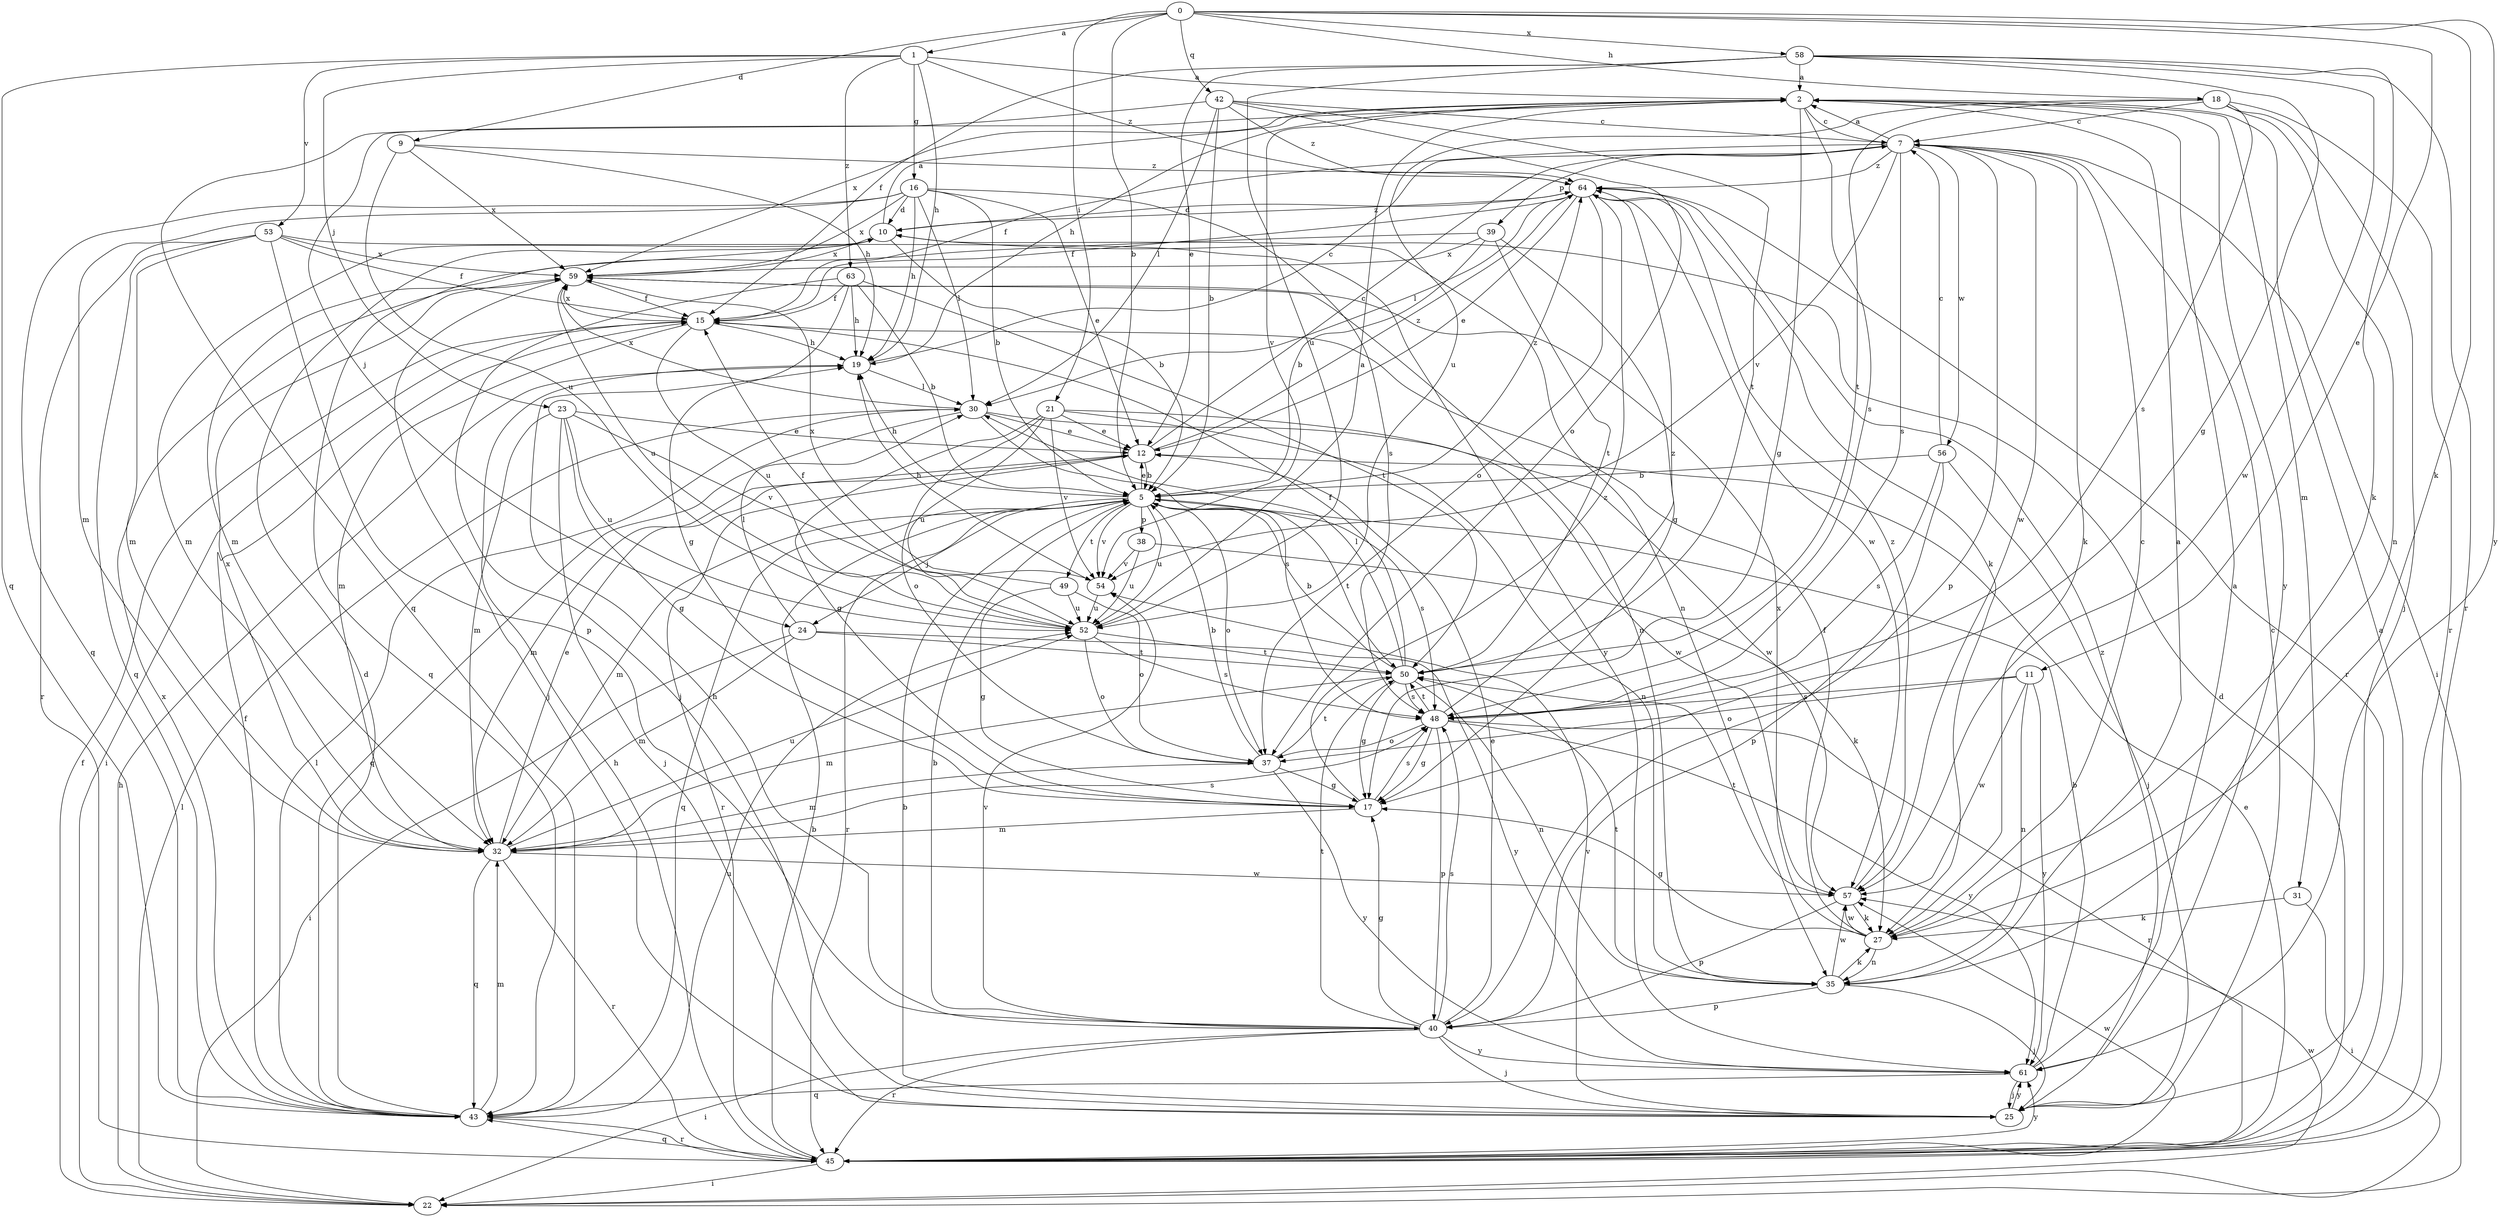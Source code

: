 strict digraph  {
0;
1;
2;
5;
7;
9;
10;
11;
12;
15;
16;
17;
18;
19;
21;
22;
23;
24;
25;
27;
30;
31;
32;
35;
37;
38;
39;
40;
42;
43;
45;
48;
49;
50;
52;
53;
54;
56;
57;
58;
59;
61;
63;
64;
0 -> 1  [label=a];
0 -> 5  [label=b];
0 -> 9  [label=d];
0 -> 11  [label=e];
0 -> 18  [label=h];
0 -> 21  [label=i];
0 -> 27  [label=k];
0 -> 42  [label=q];
0 -> 58  [label=x];
0 -> 61  [label=y];
1 -> 2  [label=a];
1 -> 16  [label=g];
1 -> 19  [label=h];
1 -> 23  [label=j];
1 -> 43  [label=q];
1 -> 53  [label=v];
1 -> 63  [label=z];
1 -> 64  [label=z];
2 -> 7  [label=c];
2 -> 17  [label=g];
2 -> 19  [label=h];
2 -> 24  [label=j];
2 -> 31  [label=m];
2 -> 48  [label=s];
2 -> 54  [label=v];
2 -> 59  [label=x];
2 -> 61  [label=y];
5 -> 12  [label=e];
5 -> 19  [label=h];
5 -> 24  [label=j];
5 -> 32  [label=m];
5 -> 37  [label=o];
5 -> 38  [label=p];
5 -> 43  [label=q];
5 -> 45  [label=r];
5 -> 48  [label=s];
5 -> 49  [label=t];
5 -> 50  [label=t];
5 -> 52  [label=u];
5 -> 54  [label=v];
5 -> 64  [label=z];
7 -> 2  [label=a];
7 -> 15  [label=f];
7 -> 22  [label=i];
7 -> 27  [label=k];
7 -> 39  [label=p];
7 -> 40  [label=p];
7 -> 48  [label=s];
7 -> 54  [label=v];
7 -> 56  [label=w];
7 -> 57  [label=w];
7 -> 64  [label=z];
9 -> 19  [label=h];
9 -> 52  [label=u];
9 -> 59  [label=x];
9 -> 64  [label=z];
10 -> 2  [label=a];
10 -> 5  [label=b];
10 -> 32  [label=m];
10 -> 35  [label=n];
10 -> 43  [label=q];
10 -> 59  [label=x];
10 -> 64  [label=z];
11 -> 35  [label=n];
11 -> 37  [label=o];
11 -> 48  [label=s];
11 -> 57  [label=w];
11 -> 61  [label=y];
12 -> 5  [label=b];
12 -> 7  [label=c];
12 -> 32  [label=m];
12 -> 45  [label=r];
12 -> 64  [label=z];
15 -> 19  [label=h];
15 -> 22  [label=i];
15 -> 32  [label=m];
15 -> 52  [label=u];
15 -> 59  [label=x];
16 -> 5  [label=b];
16 -> 10  [label=d];
16 -> 12  [label=e];
16 -> 19  [label=h];
16 -> 30  [label=l];
16 -> 32  [label=m];
16 -> 43  [label=q];
16 -> 48  [label=s];
16 -> 59  [label=x];
17 -> 32  [label=m];
17 -> 48  [label=s];
17 -> 64  [label=z];
18 -> 7  [label=c];
18 -> 25  [label=j];
18 -> 35  [label=n];
18 -> 45  [label=r];
18 -> 48  [label=s];
18 -> 50  [label=t];
18 -> 52  [label=u];
19 -> 7  [label=c];
19 -> 30  [label=l];
21 -> 12  [label=e];
21 -> 17  [label=g];
21 -> 35  [label=n];
21 -> 37  [label=o];
21 -> 52  [label=u];
21 -> 54  [label=v];
21 -> 57  [label=w];
22 -> 15  [label=f];
22 -> 19  [label=h];
22 -> 30  [label=l];
22 -> 57  [label=w];
23 -> 12  [label=e];
23 -> 17  [label=g];
23 -> 25  [label=j];
23 -> 32  [label=m];
23 -> 52  [label=u];
23 -> 54  [label=v];
24 -> 22  [label=i];
24 -> 30  [label=l];
24 -> 32  [label=m];
24 -> 50  [label=t];
24 -> 61  [label=y];
25 -> 5  [label=b];
25 -> 7  [label=c];
25 -> 54  [label=v];
25 -> 61  [label=y];
25 -> 64  [label=z];
27 -> 7  [label=c];
27 -> 15  [label=f];
27 -> 17  [label=g];
27 -> 35  [label=n];
27 -> 57  [label=w];
27 -> 59  [label=x];
30 -> 12  [label=e];
30 -> 43  [label=q];
30 -> 48  [label=s];
30 -> 57  [label=w];
30 -> 59  [label=x];
31 -> 22  [label=i];
31 -> 27  [label=k];
32 -> 12  [label=e];
32 -> 43  [label=q];
32 -> 45  [label=r];
32 -> 48  [label=s];
32 -> 52  [label=u];
32 -> 57  [label=w];
32 -> 59  [label=x];
35 -> 2  [label=a];
35 -> 25  [label=j];
35 -> 27  [label=k];
35 -> 40  [label=p];
35 -> 50  [label=t];
35 -> 57  [label=w];
37 -> 5  [label=b];
37 -> 17  [label=g];
37 -> 32  [label=m];
37 -> 50  [label=t];
37 -> 61  [label=y];
38 -> 27  [label=k];
38 -> 52  [label=u];
38 -> 54  [label=v];
39 -> 5  [label=b];
39 -> 17  [label=g];
39 -> 32  [label=m];
39 -> 50  [label=t];
39 -> 59  [label=x];
40 -> 5  [label=b];
40 -> 12  [label=e];
40 -> 17  [label=g];
40 -> 19  [label=h];
40 -> 22  [label=i];
40 -> 25  [label=j];
40 -> 45  [label=r];
40 -> 48  [label=s];
40 -> 50  [label=t];
40 -> 54  [label=v];
40 -> 61  [label=y];
42 -> 5  [label=b];
42 -> 7  [label=c];
42 -> 30  [label=l];
42 -> 37  [label=o];
42 -> 43  [label=q];
42 -> 50  [label=t];
42 -> 64  [label=z];
43 -> 10  [label=d];
43 -> 15  [label=f];
43 -> 30  [label=l];
43 -> 32  [label=m];
43 -> 45  [label=r];
43 -> 52  [label=u];
43 -> 59  [label=x];
45 -> 2  [label=a];
45 -> 5  [label=b];
45 -> 10  [label=d];
45 -> 12  [label=e];
45 -> 19  [label=h];
45 -> 22  [label=i];
45 -> 43  [label=q];
45 -> 57  [label=w];
45 -> 61  [label=y];
48 -> 17  [label=g];
48 -> 37  [label=o];
48 -> 40  [label=p];
48 -> 45  [label=r];
48 -> 50  [label=t];
48 -> 61  [label=y];
48 -> 64  [label=z];
49 -> 17  [label=g];
49 -> 37  [label=o];
49 -> 52  [label=u];
49 -> 59  [label=x];
50 -> 5  [label=b];
50 -> 15  [label=f];
50 -> 17  [label=g];
50 -> 30  [label=l];
50 -> 32  [label=m];
50 -> 35  [label=n];
50 -> 48  [label=s];
52 -> 2  [label=a];
52 -> 15  [label=f];
52 -> 37  [label=o];
52 -> 48  [label=s];
52 -> 50  [label=t];
53 -> 15  [label=f];
53 -> 32  [label=m];
53 -> 40  [label=p];
53 -> 43  [label=q];
53 -> 45  [label=r];
53 -> 59  [label=x];
53 -> 61  [label=y];
54 -> 19  [label=h];
54 -> 52  [label=u];
56 -> 5  [label=b];
56 -> 7  [label=c];
56 -> 25  [label=j];
56 -> 40  [label=p];
56 -> 48  [label=s];
57 -> 27  [label=k];
57 -> 40  [label=p];
57 -> 50  [label=t];
57 -> 64  [label=z];
58 -> 2  [label=a];
58 -> 12  [label=e];
58 -> 15  [label=f];
58 -> 17  [label=g];
58 -> 27  [label=k];
58 -> 45  [label=r];
58 -> 52  [label=u];
58 -> 57  [label=w];
59 -> 15  [label=f];
59 -> 25  [label=j];
59 -> 35  [label=n];
59 -> 52  [label=u];
61 -> 2  [label=a];
61 -> 5  [label=b];
61 -> 25  [label=j];
61 -> 43  [label=q];
63 -> 5  [label=b];
63 -> 15  [label=f];
63 -> 17  [label=g];
63 -> 19  [label=h];
63 -> 25  [label=j];
63 -> 50  [label=t];
64 -> 10  [label=d];
64 -> 12  [label=e];
64 -> 15  [label=f];
64 -> 27  [label=k];
64 -> 30  [label=l];
64 -> 37  [label=o];
64 -> 45  [label=r];
64 -> 57  [label=w];
}
